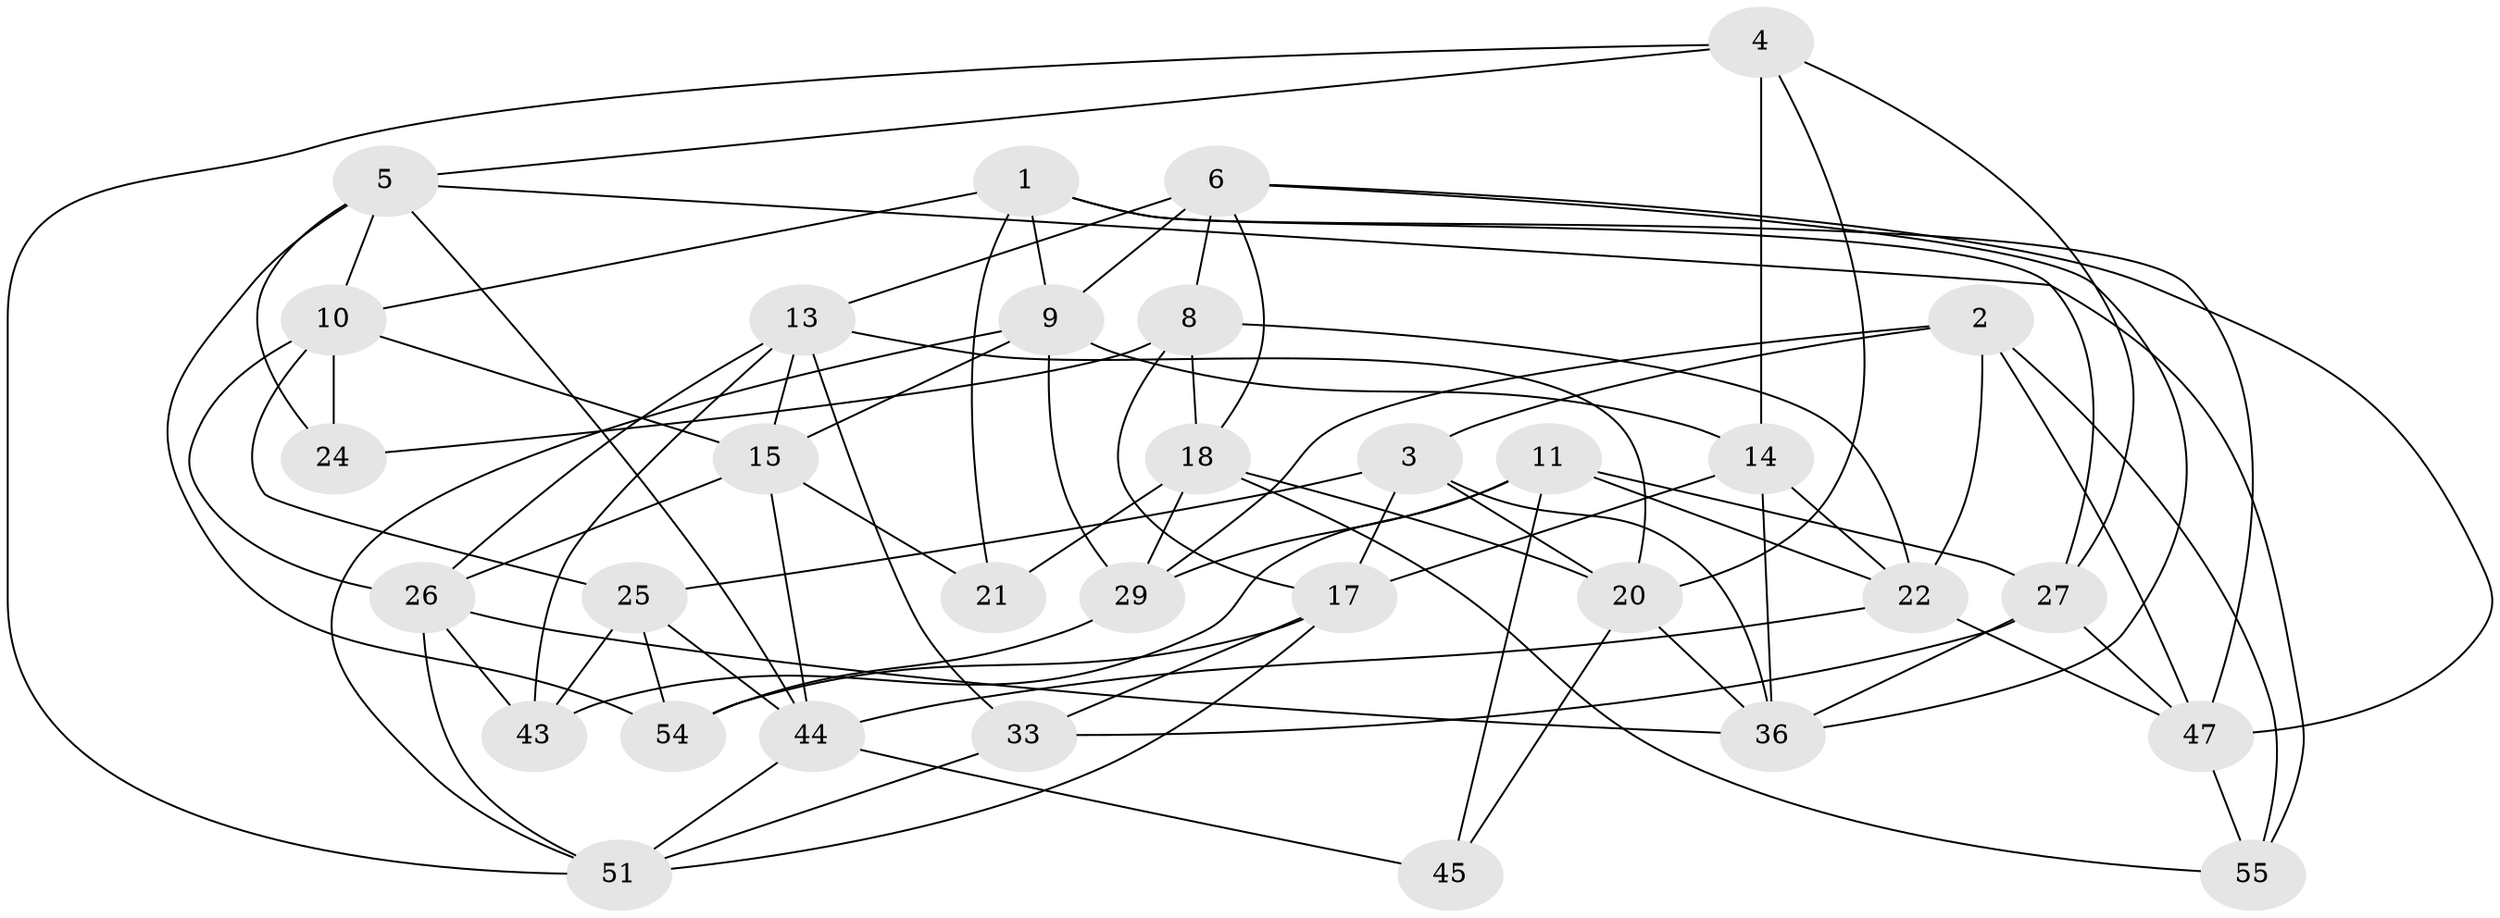 // original degree distribution, {4: 1.0}
// Generated by graph-tools (version 1.1) at 2025/11/02/27/25 16:11:44]
// undirected, 32 vertices, 83 edges
graph export_dot {
graph [start="1"]
  node [color=gray90,style=filled];
  1 [super="+7"];
  2 [super="+12"];
  3 [super="+39"];
  4 [super="+37"];
  5 [super="+16"];
  6 [super="+35"];
  8 [super="+50"];
  9 [super="+40"];
  10 [super="+23"];
  11 [super="+42"];
  13 [super="+38"];
  14 [super="+19"];
  15 [super="+30"];
  17 [super="+31"];
  18 [super="+32"];
  20 [super="+34"];
  21;
  22 [super="+56"];
  24;
  25 [super="+53"];
  26 [super="+41"];
  27 [super="+28"];
  29 [super="+49"];
  33;
  36 [super="+48"];
  43;
  44 [super="+46"];
  45;
  47 [super="+57"];
  51 [super="+52"];
  54;
  55;
  1 -- 21 [weight=2];
  1 -- 27;
  1 -- 9;
  1 -- 10;
  1 -- 47;
  2 -- 29 [weight=2];
  2 -- 55;
  2 -- 47;
  2 -- 3;
  2 -- 22;
  3 -- 25 [weight=2];
  3 -- 20;
  3 -- 36;
  3 -- 17;
  4 -- 51;
  4 -- 14 [weight=2];
  4 -- 20;
  4 -- 27;
  4 -- 5;
  5 -- 54;
  5 -- 55;
  5 -- 24;
  5 -- 10;
  5 -- 44;
  6 -- 47;
  6 -- 9;
  6 -- 13;
  6 -- 8;
  6 -- 18;
  6 -- 36;
  8 -- 24 [weight=2];
  8 -- 22;
  8 -- 18;
  8 -- 17;
  9 -- 14;
  9 -- 15;
  9 -- 51;
  9 -- 29;
  10 -- 15;
  10 -- 25;
  10 -- 24;
  10 -- 26;
  11 -- 45 [weight=2];
  11 -- 29;
  11 -- 43;
  11 -- 22;
  11 -- 27;
  13 -- 43;
  13 -- 20;
  13 -- 33;
  13 -- 26;
  13 -- 15;
  14 -- 17;
  14 -- 22;
  14 -- 36;
  15 -- 26;
  15 -- 21;
  15 -- 44;
  17 -- 33;
  17 -- 51;
  17 -- 54;
  18 -- 55;
  18 -- 20;
  18 -- 21;
  18 -- 29;
  20 -- 36;
  20 -- 45;
  22 -- 44;
  22 -- 47;
  25 -- 54;
  25 -- 43;
  25 -- 44;
  26 -- 51;
  26 -- 43;
  26 -- 36;
  27 -- 47;
  27 -- 33;
  27 -- 36;
  29 -- 54;
  33 -- 51;
  44 -- 51;
  44 -- 45;
  47 -- 55;
}

